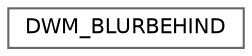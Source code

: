 digraph "Graphical Class Hierarchy"
{
 // LATEX_PDF_SIZE
  bgcolor="transparent";
  edge [fontname=Helvetica,fontsize=10,labelfontname=Helvetica,labelfontsize=10];
  node [fontname=Helvetica,fontsize=10,shape=box,height=0.2,width=0.4];
  rankdir="LR";
  Node0 [id="Node000000",label="DWM_BLURBEHIND",height=0.2,width=0.4,color="grey40", fillcolor="white", style="filled",URL="$structDWM__BLURBEHIND.html",tooltip=" "];
}
